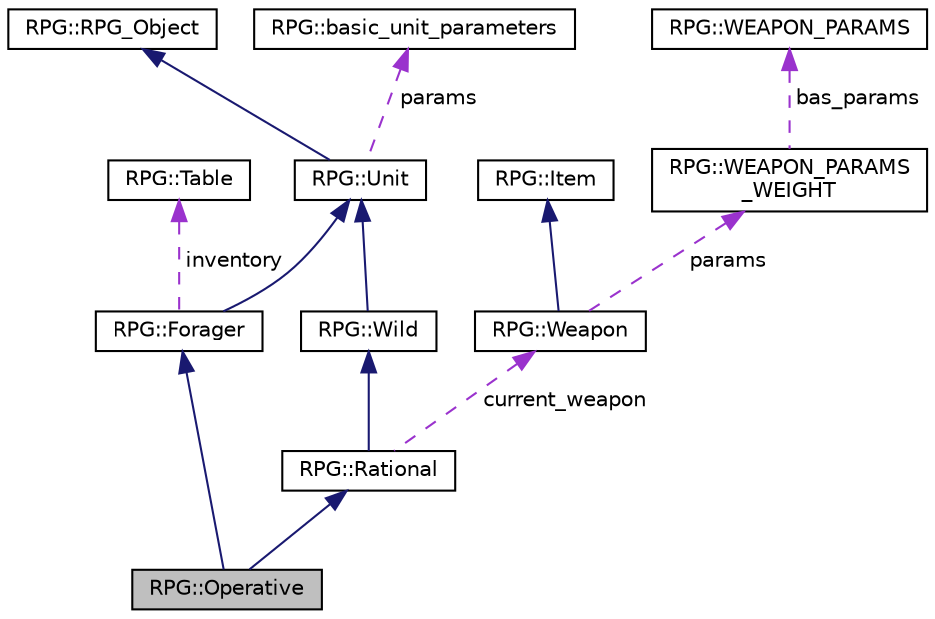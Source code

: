 digraph "RPG::Operative"
{
 // LATEX_PDF_SIZE
  edge [fontname="Helvetica",fontsize="10",labelfontname="Helvetica",labelfontsize="10"];
  node [fontname="Helvetica",fontsize="10",shape=record];
  Node1 [label="RPG::Operative",height=0.2,width=0.4,color="black", fillcolor="grey75", style="filled", fontcolor="black",tooltip=" "];
  Node2 -> Node1 [dir="back",color="midnightblue",fontsize="10",style="solid",fontname="Helvetica"];
  Node2 [label="RPG::Rational",height=0.2,width=0.4,color="black", fillcolor="white", style="filled",URL="$classRPG_1_1Rational.html",tooltip=" "];
  Node3 -> Node2 [dir="back",color="midnightblue",fontsize="10",style="solid",fontname="Helvetica"];
  Node3 [label="RPG::Wild",height=0.2,width=0.4,color="black", fillcolor="white", style="filled",URL="$classRPG_1_1Wild.html",tooltip=" "];
  Node4 -> Node3 [dir="back",color="midnightblue",fontsize="10",style="solid",fontname="Helvetica"];
  Node4 [label="RPG::Unit",height=0.2,width=0.4,color="black", fillcolor="white", style="filled",URL="$classRPG_1_1Unit.html",tooltip=" "];
  Node5 -> Node4 [dir="back",color="midnightblue",fontsize="10",style="solid",fontname="Helvetica"];
  Node5 [label="RPG::RPG_Object",height=0.2,width=0.4,color="black", fillcolor="white", style="filled",URL="$classRPG_1_1RPG__Object.html",tooltip=" "];
  Node6 -> Node4 [dir="back",color="darkorchid3",fontsize="10",style="dashed",label=" params" ,fontname="Helvetica"];
  Node6 [label="RPG::basic_unit_parameters",height=0.2,width=0.4,color="black", fillcolor="white", style="filled",URL="$structRPG_1_1basic__unit__parameters.html",tooltip="struct with basic params of units"];
  Node7 -> Node2 [dir="back",color="darkorchid3",fontsize="10",style="dashed",label=" current_weapon" ,fontname="Helvetica"];
  Node7 [label="RPG::Weapon",height=0.2,width=0.4,color="black", fillcolor="white", style="filled",URL="$classRPG_1_1Weapon.html",tooltip=" "];
  Node8 -> Node7 [dir="back",color="midnightblue",fontsize="10",style="solid",fontname="Helvetica"];
  Node8 [label="RPG::Item",height=0.2,width=0.4,color="black", fillcolor="white", style="filled",URL="$classRPG_1_1Item.html",tooltip=" "];
  Node9 -> Node7 [dir="back",color="darkorchid3",fontsize="10",style="dashed",label=" params" ,fontname="Helvetica"];
  Node9 [label="RPG::WEAPON_PARAMS\l_WEIGHT",height=0.2,width=0.4,color="black", fillcolor="white", style="filled",URL="$structRPG_1_1WEAPON__PARAMS__WEIGHT.html",tooltip="struct of basic params + (int) weight"];
  Node10 -> Node9 [dir="back",color="darkorchid3",fontsize="10",style="dashed",label=" bas_params" ,fontname="Helvetica"];
  Node10 [label="RPG::WEAPON_PARAMS",height=0.2,width=0.4,color="black", fillcolor="white", style="filled",URL="$structRPG_1_1WEAPON__PARAMS.html",tooltip="struct of basic params of weapon:  (int) damage of shot,  (int) range of shot,  (int) time needs for ..."];
  Node11 -> Node1 [dir="back",color="midnightblue",fontsize="10",style="solid",fontname="Helvetica"];
  Node11 [label="RPG::Forager",height=0.2,width=0.4,color="black", fillcolor="white", style="filled",URL="$classRPG_1_1Forager.html",tooltip=" "];
  Node4 -> Node11 [dir="back",color="midnightblue",fontsize="10",style="solid",fontname="Helvetica"];
  Node12 -> Node11 [dir="back",color="darkorchid3",fontsize="10",style="dashed",label=" inventory" ,fontname="Helvetica"];
  Node12 [label="RPG::Table",height=0.2,width=0.4,color="black", fillcolor="white", style="filled",URL="$classRPG_1_1Table.html",tooltip=" "];
}
